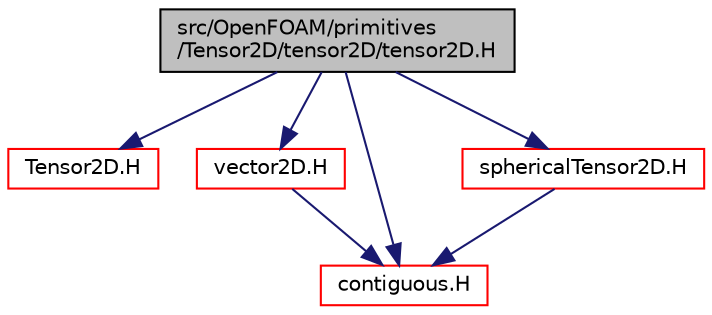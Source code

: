 digraph "src/OpenFOAM/primitives/Tensor2D/tensor2D/tensor2D.H"
{
  bgcolor="transparent";
  edge [fontname="Helvetica",fontsize="10",labelfontname="Helvetica",labelfontsize="10"];
  node [fontname="Helvetica",fontsize="10",shape=record];
  Node1 [label="src/OpenFOAM/primitives\l/Tensor2D/tensor2D/tensor2D.H",height=0.2,width=0.4,color="black", fillcolor="grey75", style="filled", fontcolor="black"];
  Node1 -> Node2 [color="midnightblue",fontsize="10",style="solid",fontname="Helvetica"];
  Node2 [label="Tensor2D.H",height=0.2,width=0.4,color="red",URL="$a09383.html"];
  Node1 -> Node3 [color="midnightblue",fontsize="10",style="solid",fontname="Helvetica"];
  Node3 [label="vector2D.H",height=0.2,width=0.4,color="red",URL="$a09413.html"];
  Node3 -> Node4 [color="midnightblue",fontsize="10",style="solid",fontname="Helvetica"];
  Node4 [label="contiguous.H",height=0.2,width=0.4,color="red",URL="$a09159.html",tooltip="Template function to specify if the data of a type are contiguous. "];
  Node1 -> Node4 [color="midnightblue",fontsize="10",style="solid",fontname="Helvetica"];
  Node1 -> Node5 [color="midnightblue",fontsize="10",style="solid",fontname="Helvetica"];
  Node5 [label="sphericalTensor2D.H",height=0.2,width=0.4,color="red",URL="$a09318.html"];
  Node5 -> Node4 [color="midnightblue",fontsize="10",style="solid",fontname="Helvetica"];
}
